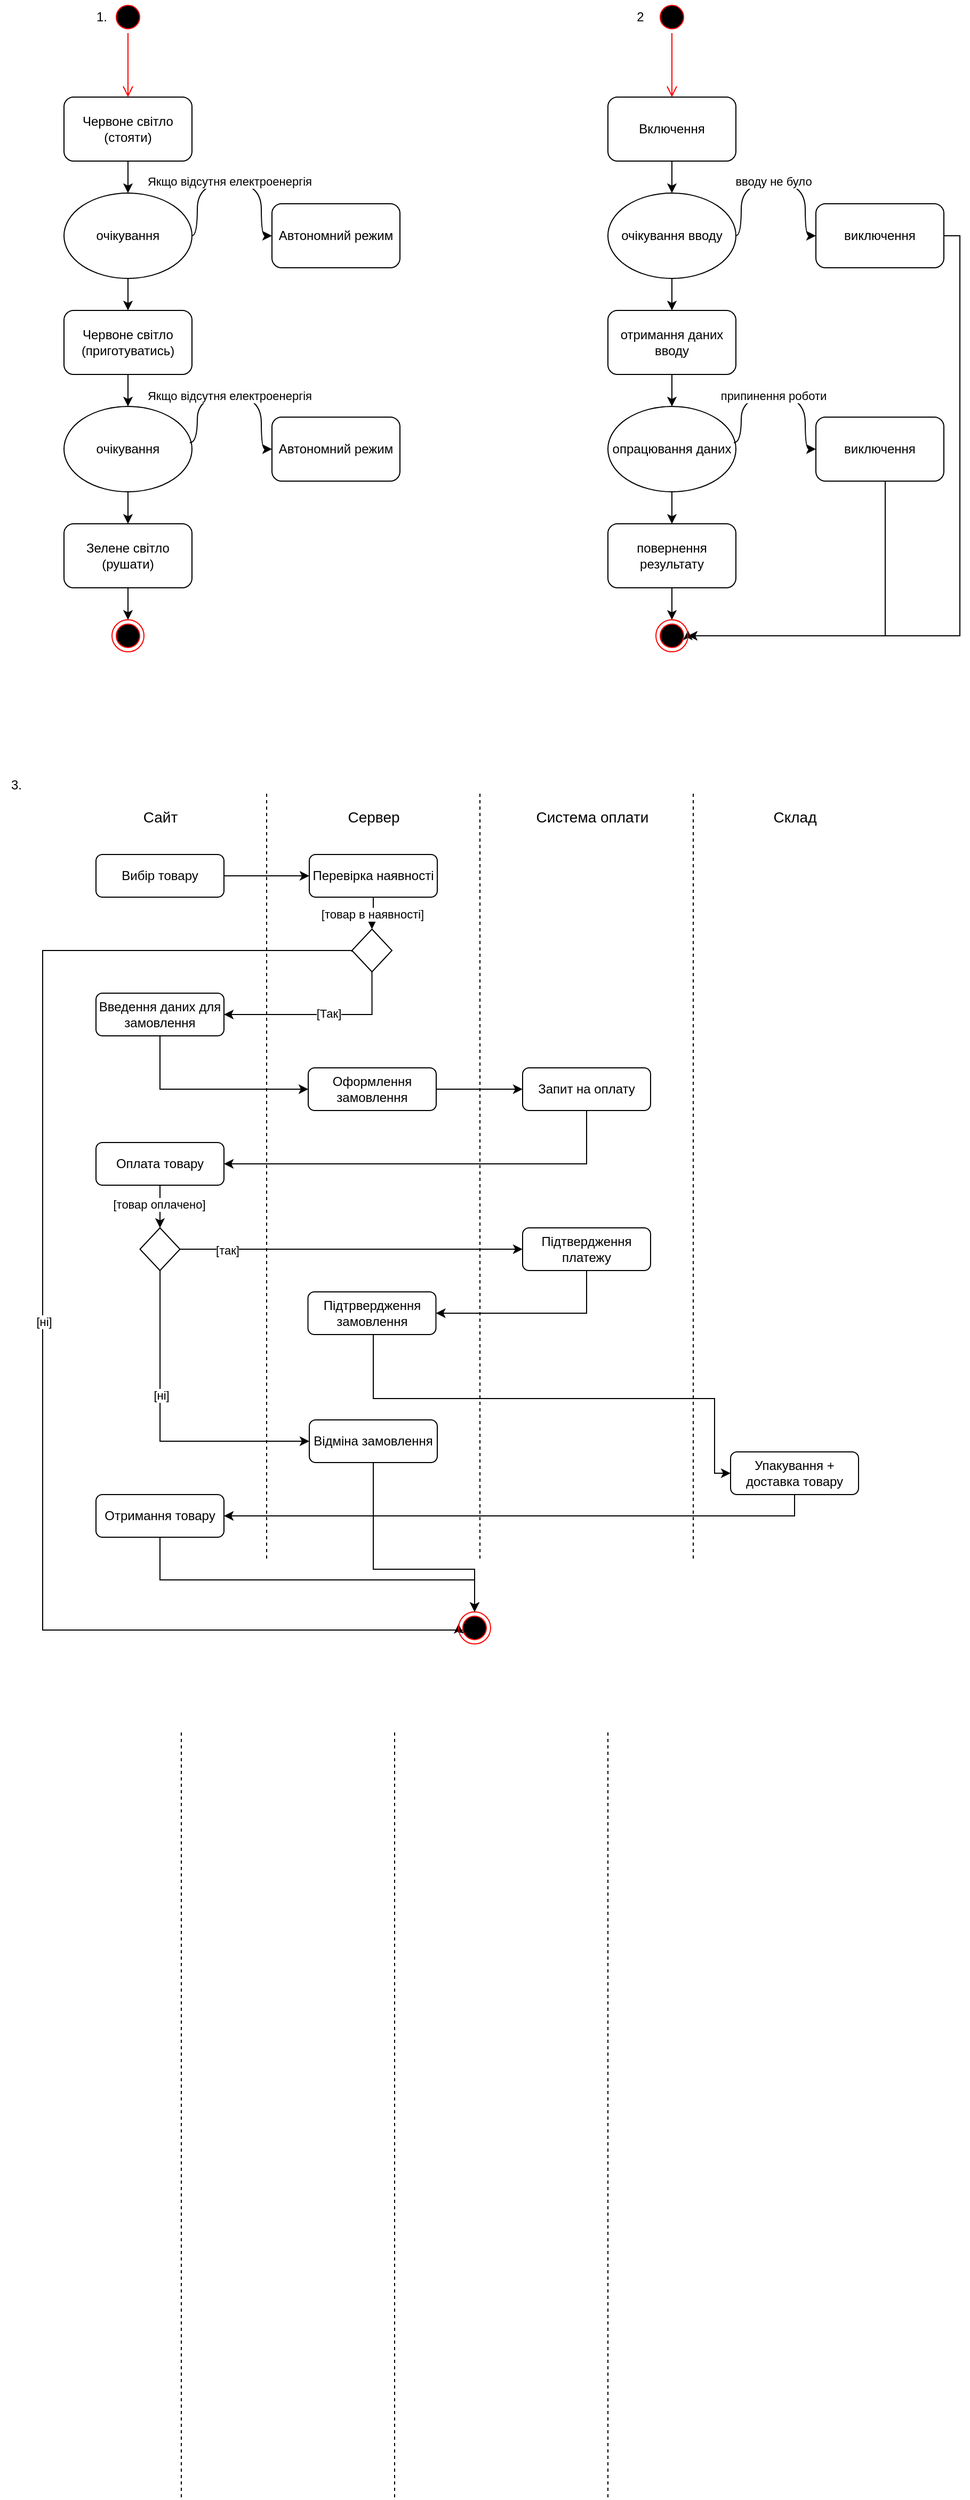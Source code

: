 <mxfile version="23.0.2" type="github">
  <diagram name="Page-1" id="Lz_YT9Ny3R0DxHCwnYko">
    <mxGraphModel dx="1434" dy="1880" grid="1" gridSize="10" guides="1" tooltips="1" connect="1" arrows="1" fold="1" page="1" pageScale="1" pageWidth="850" pageHeight="1100" math="0" shadow="0">
      <root>
        <mxCell id="0" />
        <mxCell id="1" parent="0" />
        <mxCell id="0Z1GudnxE-C9GBcNJ5cL-46" value="" style="group" vertex="1" connectable="0" parent="1">
          <mxGeometry x="90" y="-700" width="315" height="610" as="geometry" />
        </mxCell>
        <mxCell id="0Z1GudnxE-C9GBcNJ5cL-1" value="" style="ellipse;html=1;shape=startState;fillColor=#000000;strokeColor=#ff0000;" vertex="1" parent="0Z1GudnxE-C9GBcNJ5cL-46">
          <mxGeometry x="45" width="30" height="30" as="geometry" />
        </mxCell>
        <mxCell id="0Z1GudnxE-C9GBcNJ5cL-2" value="" style="edgeStyle=orthogonalEdgeStyle;html=1;verticalAlign=bottom;endArrow=open;endSize=8;strokeColor=#ff0000;rounded=0;" edge="1" source="0Z1GudnxE-C9GBcNJ5cL-1" parent="0Z1GudnxE-C9GBcNJ5cL-46">
          <mxGeometry relative="1" as="geometry">
            <mxPoint x="60" y="90" as="targetPoint" />
          </mxGeometry>
        </mxCell>
        <mxCell id="0Z1GudnxE-C9GBcNJ5cL-3" value="Червоне світло&lt;br&gt;(стояти)" style="rounded=1;whiteSpace=wrap;html=1;" vertex="1" parent="0Z1GudnxE-C9GBcNJ5cL-46">
          <mxGeometry y="90" width="120" height="60" as="geometry" />
        </mxCell>
        <mxCell id="0Z1GudnxE-C9GBcNJ5cL-4" value="очікування" style="ellipse;whiteSpace=wrap;html=1;" vertex="1" parent="0Z1GudnxE-C9GBcNJ5cL-46">
          <mxGeometry y="180" width="120" height="80" as="geometry" />
        </mxCell>
        <mxCell id="0Z1GudnxE-C9GBcNJ5cL-5" style="edgeStyle=orthogonalEdgeStyle;rounded=0;orthogonalLoop=1;jettySize=auto;html=1;" edge="1" parent="0Z1GudnxE-C9GBcNJ5cL-46" source="0Z1GudnxE-C9GBcNJ5cL-3" target="0Z1GudnxE-C9GBcNJ5cL-4">
          <mxGeometry relative="1" as="geometry" />
        </mxCell>
        <mxCell id="0Z1GudnxE-C9GBcNJ5cL-6" value="Автономний режим" style="rounded=1;whiteSpace=wrap;html=1;" vertex="1" parent="0Z1GudnxE-C9GBcNJ5cL-46">
          <mxGeometry x="195" y="190" width="120" height="60" as="geometry" />
        </mxCell>
        <mxCell id="0Z1GudnxE-C9GBcNJ5cL-14" style="edgeStyle=orthogonalEdgeStyle;rounded=0;orthogonalLoop=1;jettySize=auto;html=1;entryX=0;entryY=0.5;entryDx=0;entryDy=0;curved=1;exitX=1;exitY=0.5;exitDx=0;exitDy=0;" edge="1" parent="0Z1GudnxE-C9GBcNJ5cL-46" source="0Z1GudnxE-C9GBcNJ5cL-4" target="0Z1GudnxE-C9GBcNJ5cL-6">
          <mxGeometry relative="1" as="geometry">
            <Array as="points">
              <mxPoint x="125" y="220" />
              <mxPoint x="125" y="170" />
              <mxPoint x="185" y="170" />
              <mxPoint x="185" y="220" />
            </Array>
          </mxGeometry>
        </mxCell>
        <mxCell id="0Z1GudnxE-C9GBcNJ5cL-16" value="Якщо відсутня електроенергія" style="edgeLabel;html=1;align=center;verticalAlign=middle;resizable=0;points=[];" vertex="1" connectable="0" parent="0Z1GudnxE-C9GBcNJ5cL-14">
          <mxGeometry x="-0.029" y="1" relative="1" as="geometry">
            <mxPoint as="offset" />
          </mxGeometry>
        </mxCell>
        <mxCell id="0Z1GudnxE-C9GBcNJ5cL-8" value="Червоне світло&lt;br&gt;(приготуватись)" style="rounded=1;whiteSpace=wrap;html=1;" vertex="1" parent="0Z1GudnxE-C9GBcNJ5cL-46">
          <mxGeometry y="290" width="120" height="60" as="geometry" />
        </mxCell>
        <mxCell id="0Z1GudnxE-C9GBcNJ5cL-10" style="edgeStyle=orthogonalEdgeStyle;rounded=0;orthogonalLoop=1;jettySize=auto;html=1;" edge="1" parent="0Z1GudnxE-C9GBcNJ5cL-46" source="0Z1GudnxE-C9GBcNJ5cL-4" target="0Z1GudnxE-C9GBcNJ5cL-8">
          <mxGeometry relative="1" as="geometry" />
        </mxCell>
        <mxCell id="0Z1GudnxE-C9GBcNJ5cL-9" value="очікування" style="ellipse;whiteSpace=wrap;html=1;" vertex="1" parent="0Z1GudnxE-C9GBcNJ5cL-46">
          <mxGeometry y="380" width="120" height="80" as="geometry" />
        </mxCell>
        <mxCell id="0Z1GudnxE-C9GBcNJ5cL-7" style="edgeStyle=orthogonalEdgeStyle;rounded=0;orthogonalLoop=1;jettySize=auto;html=1;" edge="1" parent="0Z1GudnxE-C9GBcNJ5cL-46" source="0Z1GudnxE-C9GBcNJ5cL-8" target="0Z1GudnxE-C9GBcNJ5cL-9">
          <mxGeometry relative="1" as="geometry" />
        </mxCell>
        <mxCell id="0Z1GudnxE-C9GBcNJ5cL-11" value="Зелене світло&lt;br&gt;(рушати)" style="rounded=1;whiteSpace=wrap;html=1;" vertex="1" parent="0Z1GudnxE-C9GBcNJ5cL-46">
          <mxGeometry y="490" width="120" height="60" as="geometry" />
        </mxCell>
        <mxCell id="0Z1GudnxE-C9GBcNJ5cL-12" style="edgeStyle=orthogonalEdgeStyle;rounded=0;orthogonalLoop=1;jettySize=auto;html=1;" edge="1" parent="0Z1GudnxE-C9GBcNJ5cL-46" source="0Z1GudnxE-C9GBcNJ5cL-9" target="0Z1GudnxE-C9GBcNJ5cL-11">
          <mxGeometry relative="1" as="geometry" />
        </mxCell>
        <mxCell id="0Z1GudnxE-C9GBcNJ5cL-13" value="Автономний режим" style="rounded=1;whiteSpace=wrap;html=1;" vertex="1" parent="0Z1GudnxE-C9GBcNJ5cL-46">
          <mxGeometry x="195" y="390" width="120" height="60" as="geometry" />
        </mxCell>
        <mxCell id="0Z1GudnxE-C9GBcNJ5cL-15" style="edgeStyle=orthogonalEdgeStyle;rounded=0;orthogonalLoop=1;jettySize=auto;html=1;entryX=0;entryY=0.5;entryDx=0;entryDy=0;curved=1;exitX=0.983;exitY=0.425;exitDx=0;exitDy=0;exitPerimeter=0;" edge="1" parent="0Z1GudnxE-C9GBcNJ5cL-46" source="0Z1GudnxE-C9GBcNJ5cL-9" target="0Z1GudnxE-C9GBcNJ5cL-13">
          <mxGeometry relative="1" as="geometry">
            <Array as="points">
              <mxPoint x="125" y="414" />
              <mxPoint x="125" y="370" />
              <mxPoint x="185" y="370" />
            </Array>
          </mxGeometry>
        </mxCell>
        <mxCell id="0Z1GudnxE-C9GBcNJ5cL-17" value="Якщо відсутня електроенергія" style="edgeLabel;html=1;align=center;verticalAlign=middle;resizable=0;points=[];" vertex="1" connectable="0" parent="0Z1GudnxE-C9GBcNJ5cL-15">
          <mxGeometry x="-0.052" relative="1" as="geometry">
            <mxPoint as="offset" />
          </mxGeometry>
        </mxCell>
        <mxCell id="0Z1GudnxE-C9GBcNJ5cL-18" value="" style="ellipse;html=1;shape=endState;fillColor=#000000;strokeColor=#ff0000;" vertex="1" parent="0Z1GudnxE-C9GBcNJ5cL-46">
          <mxGeometry x="45" y="580" width="30" height="30" as="geometry" />
        </mxCell>
        <mxCell id="0Z1GudnxE-C9GBcNJ5cL-19" style="edgeStyle=orthogonalEdgeStyle;rounded=0;orthogonalLoop=1;jettySize=auto;html=1;" edge="1" parent="0Z1GudnxE-C9GBcNJ5cL-46" source="0Z1GudnxE-C9GBcNJ5cL-11" target="0Z1GudnxE-C9GBcNJ5cL-18">
          <mxGeometry relative="1" as="geometry" />
        </mxCell>
        <mxCell id="0Z1GudnxE-C9GBcNJ5cL-48" value="1." style="text;html=1;align=center;verticalAlign=middle;resizable=0;points=[];autosize=1;strokeColor=none;fillColor=none;" vertex="1" parent="0Z1GudnxE-C9GBcNJ5cL-46">
          <mxGeometry x="20" width="30" height="30" as="geometry" />
        </mxCell>
        <mxCell id="0Z1GudnxE-C9GBcNJ5cL-47" value="" style="group" vertex="1" connectable="0" parent="1">
          <mxGeometry x="600" y="-700" width="330" height="610" as="geometry" />
        </mxCell>
        <mxCell id="0Z1GudnxE-C9GBcNJ5cL-20" value="" style="ellipse;html=1;shape=startState;fillColor=#000000;strokeColor=#ff0000;" vertex="1" parent="0Z1GudnxE-C9GBcNJ5cL-47">
          <mxGeometry x="45" width="30" height="30" as="geometry" />
        </mxCell>
        <mxCell id="0Z1GudnxE-C9GBcNJ5cL-21" value="" style="edgeStyle=orthogonalEdgeStyle;html=1;verticalAlign=bottom;endArrow=open;endSize=8;strokeColor=#ff0000;rounded=0;" edge="1" parent="0Z1GudnxE-C9GBcNJ5cL-47" source="0Z1GudnxE-C9GBcNJ5cL-20">
          <mxGeometry relative="1" as="geometry">
            <mxPoint x="60" y="90" as="targetPoint" />
          </mxGeometry>
        </mxCell>
        <mxCell id="0Z1GudnxE-C9GBcNJ5cL-23" value="Включення" style="rounded=1;whiteSpace=wrap;html=1;" vertex="1" parent="0Z1GudnxE-C9GBcNJ5cL-47">
          <mxGeometry y="90" width="120" height="60" as="geometry" />
        </mxCell>
        <mxCell id="0Z1GudnxE-C9GBcNJ5cL-27" value="очікування вводу" style="ellipse;whiteSpace=wrap;html=1;" vertex="1" parent="0Z1GudnxE-C9GBcNJ5cL-47">
          <mxGeometry y="180" width="120" height="80" as="geometry" />
        </mxCell>
        <mxCell id="0Z1GudnxE-C9GBcNJ5cL-22" style="edgeStyle=orthogonalEdgeStyle;rounded=0;orthogonalLoop=1;jettySize=auto;html=1;" edge="1" parent="0Z1GudnxE-C9GBcNJ5cL-47" source="0Z1GudnxE-C9GBcNJ5cL-23" target="0Z1GudnxE-C9GBcNJ5cL-27">
          <mxGeometry relative="1" as="geometry" />
        </mxCell>
        <mxCell id="0Z1GudnxE-C9GBcNJ5cL-28" value="виключення" style="rounded=1;whiteSpace=wrap;html=1;" vertex="1" parent="0Z1GudnxE-C9GBcNJ5cL-47">
          <mxGeometry x="195" y="190" width="120" height="60" as="geometry" />
        </mxCell>
        <mxCell id="0Z1GudnxE-C9GBcNJ5cL-25" style="edgeStyle=orthogonalEdgeStyle;rounded=0;orthogonalLoop=1;jettySize=auto;html=1;entryX=0;entryY=0.5;entryDx=0;entryDy=0;curved=1;exitX=1;exitY=0.5;exitDx=0;exitDy=0;" edge="1" parent="0Z1GudnxE-C9GBcNJ5cL-47" source="0Z1GudnxE-C9GBcNJ5cL-27" target="0Z1GudnxE-C9GBcNJ5cL-28">
          <mxGeometry relative="1" as="geometry">
            <Array as="points">
              <mxPoint x="125" y="220" />
              <mxPoint x="125" y="170" />
              <mxPoint x="185" y="170" />
              <mxPoint x="185" y="220" />
            </Array>
          </mxGeometry>
        </mxCell>
        <mxCell id="0Z1GudnxE-C9GBcNJ5cL-26" value="вводу не було" style="edgeLabel;html=1;align=center;verticalAlign=middle;resizable=0;points=[];" vertex="1" connectable="0" parent="0Z1GudnxE-C9GBcNJ5cL-25">
          <mxGeometry x="-0.029" y="1" relative="1" as="geometry">
            <mxPoint as="offset" />
          </mxGeometry>
        </mxCell>
        <mxCell id="0Z1GudnxE-C9GBcNJ5cL-30" value="отримання даних вводу" style="rounded=1;whiteSpace=wrap;html=1;" vertex="1" parent="0Z1GudnxE-C9GBcNJ5cL-47">
          <mxGeometry y="290" width="120" height="60" as="geometry" />
        </mxCell>
        <mxCell id="0Z1GudnxE-C9GBcNJ5cL-24" style="edgeStyle=orthogonalEdgeStyle;rounded=0;orthogonalLoop=1;jettySize=auto;html=1;" edge="1" parent="0Z1GudnxE-C9GBcNJ5cL-47" source="0Z1GudnxE-C9GBcNJ5cL-27" target="0Z1GudnxE-C9GBcNJ5cL-30">
          <mxGeometry relative="1" as="geometry" />
        </mxCell>
        <mxCell id="0Z1GudnxE-C9GBcNJ5cL-34" value="опрацювання даних" style="ellipse;whiteSpace=wrap;html=1;" vertex="1" parent="0Z1GudnxE-C9GBcNJ5cL-47">
          <mxGeometry y="380" width="120" height="80" as="geometry" />
        </mxCell>
        <mxCell id="0Z1GudnxE-C9GBcNJ5cL-29" style="edgeStyle=orthogonalEdgeStyle;rounded=0;orthogonalLoop=1;jettySize=auto;html=1;" edge="1" parent="0Z1GudnxE-C9GBcNJ5cL-47" source="0Z1GudnxE-C9GBcNJ5cL-30" target="0Z1GudnxE-C9GBcNJ5cL-34">
          <mxGeometry relative="1" as="geometry" />
        </mxCell>
        <mxCell id="0Z1GudnxE-C9GBcNJ5cL-36" value="повернення результату" style="rounded=1;whiteSpace=wrap;html=1;" vertex="1" parent="0Z1GudnxE-C9GBcNJ5cL-47">
          <mxGeometry y="490" width="120" height="60" as="geometry" />
        </mxCell>
        <mxCell id="0Z1GudnxE-C9GBcNJ5cL-31" style="edgeStyle=orthogonalEdgeStyle;rounded=0;orthogonalLoop=1;jettySize=auto;html=1;" edge="1" parent="0Z1GudnxE-C9GBcNJ5cL-47" source="0Z1GudnxE-C9GBcNJ5cL-34" target="0Z1GudnxE-C9GBcNJ5cL-36">
          <mxGeometry relative="1" as="geometry" />
        </mxCell>
        <mxCell id="0Z1GudnxE-C9GBcNJ5cL-41" style="edgeStyle=orthogonalEdgeStyle;rounded=0;orthogonalLoop=1;jettySize=auto;html=1;entryX=0.833;entryY=0.5;entryDx=0;entryDy=0;entryPerimeter=0;" edge="1" parent="0Z1GudnxE-C9GBcNJ5cL-47">
          <mxGeometry relative="1" as="geometry">
            <mxPoint x="260.01" y="445" as="sourcePoint" />
            <mxPoint x="75.0" y="590" as="targetPoint" />
            <Array as="points">
              <mxPoint x="260.01" y="595" />
              <mxPoint x="75.01" y="595" />
            </Array>
          </mxGeometry>
        </mxCell>
        <mxCell id="0Z1GudnxE-C9GBcNJ5cL-37" value="виключення" style="rounded=1;whiteSpace=wrap;html=1;" vertex="1" parent="0Z1GudnxE-C9GBcNJ5cL-47">
          <mxGeometry x="195" y="390" width="120" height="60" as="geometry" />
        </mxCell>
        <mxCell id="0Z1GudnxE-C9GBcNJ5cL-32" style="edgeStyle=orthogonalEdgeStyle;rounded=0;orthogonalLoop=1;jettySize=auto;html=1;entryX=0;entryY=0.5;entryDx=0;entryDy=0;curved=1;exitX=0.983;exitY=0.425;exitDx=0;exitDy=0;exitPerimeter=0;" edge="1" parent="0Z1GudnxE-C9GBcNJ5cL-47" source="0Z1GudnxE-C9GBcNJ5cL-34" target="0Z1GudnxE-C9GBcNJ5cL-37">
          <mxGeometry relative="1" as="geometry">
            <Array as="points">
              <mxPoint x="125" y="414" />
              <mxPoint x="125" y="370" />
              <mxPoint x="185" y="370" />
            </Array>
          </mxGeometry>
        </mxCell>
        <mxCell id="0Z1GudnxE-C9GBcNJ5cL-33" value="припинення роботи" style="edgeLabel;html=1;align=center;verticalAlign=middle;resizable=0;points=[];" vertex="1" connectable="0" parent="0Z1GudnxE-C9GBcNJ5cL-32">
          <mxGeometry x="-0.052" relative="1" as="geometry">
            <mxPoint as="offset" />
          </mxGeometry>
        </mxCell>
        <mxCell id="0Z1GudnxE-C9GBcNJ5cL-38" value="" style="ellipse;html=1;shape=endState;fillColor=#000000;strokeColor=#ff0000;" vertex="1" parent="0Z1GudnxE-C9GBcNJ5cL-47">
          <mxGeometry x="45" y="580" width="30" height="30" as="geometry" />
        </mxCell>
        <mxCell id="0Z1GudnxE-C9GBcNJ5cL-42" style="edgeStyle=orthogonalEdgeStyle;rounded=0;orthogonalLoop=1;jettySize=auto;html=1;entryX=1;entryY=0.5;entryDx=0;entryDy=0;" edge="1" parent="0Z1GudnxE-C9GBcNJ5cL-47" source="0Z1GudnxE-C9GBcNJ5cL-28" target="0Z1GudnxE-C9GBcNJ5cL-38">
          <mxGeometry relative="1" as="geometry">
            <Array as="points">
              <mxPoint x="330" y="220" />
              <mxPoint x="330" y="595" />
            </Array>
          </mxGeometry>
        </mxCell>
        <mxCell id="0Z1GudnxE-C9GBcNJ5cL-35" style="edgeStyle=orthogonalEdgeStyle;rounded=0;orthogonalLoop=1;jettySize=auto;html=1;" edge="1" parent="0Z1GudnxE-C9GBcNJ5cL-47" source="0Z1GudnxE-C9GBcNJ5cL-36" target="0Z1GudnxE-C9GBcNJ5cL-38">
          <mxGeometry relative="1" as="geometry" />
        </mxCell>
        <mxCell id="0Z1GudnxE-C9GBcNJ5cL-49" value="2" style="text;html=1;align=center;verticalAlign=middle;resizable=0;points=[];autosize=1;strokeColor=none;fillColor=none;" vertex="1" parent="0Z1GudnxE-C9GBcNJ5cL-47">
          <mxGeometry x="15" width="30" height="30" as="geometry" />
        </mxCell>
        <mxCell id="0Z1GudnxE-C9GBcNJ5cL-99" value="" style="group" vertex="1" connectable="0" parent="1">
          <mxGeometry x="30" y="20" width="805" height="820" as="geometry" />
        </mxCell>
        <mxCell id="0Z1GudnxE-C9GBcNJ5cL-45" value="" style="endArrow=none;dashed=1;html=1;rounded=0;" edge="1" parent="0Z1GudnxE-C9GBcNJ5cL-99">
          <mxGeometry width="50" height="50" relative="1" as="geometry">
            <mxPoint x="250" y="740" as="sourcePoint" />
            <mxPoint x="250" y="20" as="targetPoint" />
          </mxGeometry>
        </mxCell>
        <mxCell id="0Z1GudnxE-C9GBcNJ5cL-50" value="Сайт" style="text;html=1;align=center;verticalAlign=middle;resizable=0;points=[];autosize=1;strokeColor=none;fillColor=none;fontSize=14;" vertex="1" parent="0Z1GudnxE-C9GBcNJ5cL-99">
          <mxGeometry x="120" y="30" width="60" height="30" as="geometry" />
        </mxCell>
        <mxCell id="0Z1GudnxE-C9GBcNJ5cL-51" value="" style="endArrow=none;dashed=1;html=1;rounded=0;" edge="1" parent="0Z1GudnxE-C9GBcNJ5cL-99">
          <mxGeometry width="50" height="50" relative="1" as="geometry">
            <mxPoint x="450" y="740" as="sourcePoint" />
            <mxPoint x="450" y="20" as="targetPoint" />
          </mxGeometry>
        </mxCell>
        <mxCell id="0Z1GudnxE-C9GBcNJ5cL-53" value="Вибір товару" style="rounded=1;whiteSpace=wrap;html=1;" vertex="1" parent="0Z1GudnxE-C9GBcNJ5cL-99">
          <mxGeometry x="90" y="80" width="120" height="40" as="geometry" />
        </mxCell>
        <mxCell id="0Z1GudnxE-C9GBcNJ5cL-54" value="" style="endArrow=none;dashed=1;html=1;rounded=0;" edge="1" parent="0Z1GudnxE-C9GBcNJ5cL-99">
          <mxGeometry width="50" height="50" relative="1" as="geometry">
            <mxPoint x="650" y="740" as="sourcePoint" />
            <mxPoint x="650" y="20" as="targetPoint" />
          </mxGeometry>
        </mxCell>
        <mxCell id="0Z1GudnxE-C9GBcNJ5cL-55" value="Система оплати" style="text;html=1;align=center;verticalAlign=middle;resizable=0;points=[];autosize=1;strokeColor=none;fillColor=none;fontSize=14;" vertex="1" parent="0Z1GudnxE-C9GBcNJ5cL-99">
          <mxGeometry x="490" y="30" width="130" height="30" as="geometry" />
        </mxCell>
        <mxCell id="0Z1GudnxE-C9GBcNJ5cL-57" value="Склад" style="text;html=1;align=center;verticalAlign=middle;resizable=0;points=[];autosize=1;strokeColor=none;fillColor=none;fontSize=14;" vertex="1" parent="0Z1GudnxE-C9GBcNJ5cL-99">
          <mxGeometry x="715" y="30" width="60" height="30" as="geometry" />
        </mxCell>
        <mxCell id="0Z1GudnxE-C9GBcNJ5cL-58" value="Перевірка наявності" style="rounded=1;whiteSpace=wrap;html=1;" vertex="1" parent="0Z1GudnxE-C9GBcNJ5cL-99">
          <mxGeometry x="290" y="80" width="120" height="40" as="geometry" />
        </mxCell>
        <mxCell id="0Z1GudnxE-C9GBcNJ5cL-64" style="edgeStyle=orthogonalEdgeStyle;rounded=0;orthogonalLoop=1;jettySize=auto;html=1;" edge="1" parent="0Z1GudnxE-C9GBcNJ5cL-99" source="0Z1GudnxE-C9GBcNJ5cL-53" target="0Z1GudnxE-C9GBcNJ5cL-58">
          <mxGeometry relative="1" as="geometry" />
        </mxCell>
        <mxCell id="0Z1GudnxE-C9GBcNJ5cL-60" value="Сервер" style="text;html=1;align=center;verticalAlign=middle;resizable=0;points=[];autosize=1;strokeColor=none;fillColor=none;fontSize=14;" vertex="1" parent="0Z1GudnxE-C9GBcNJ5cL-99">
          <mxGeometry x="315" y="30" width="70" height="30" as="geometry" />
        </mxCell>
        <mxCell id="0Z1GudnxE-C9GBcNJ5cL-68" style="edgeStyle=orthogonalEdgeStyle;rounded=0;orthogonalLoop=1;jettySize=auto;html=1;entryX=0;entryY=0.5;entryDx=0;entryDy=0;" edge="1" parent="0Z1GudnxE-C9GBcNJ5cL-99">
          <mxGeometry relative="1" as="geometry">
            <mxPoint x="329.95" y="171.25" as="sourcePoint" />
            <mxPoint x="429.95" y="801.25" as="targetPoint" />
            <Array as="points">
              <mxPoint x="330" y="170" />
              <mxPoint x="40" y="170" />
              <mxPoint x="40" y="807" />
              <mxPoint x="440" y="807" />
              <mxPoint x="440" y="809" />
              <mxPoint x="430" y="809" />
            </Array>
          </mxGeometry>
        </mxCell>
        <mxCell id="0Z1GudnxE-C9GBcNJ5cL-69" value="[ні]" style="edgeLabel;html=1;align=center;verticalAlign=middle;resizable=0;points=[];" vertex="1" connectable="0" parent="0Z1GudnxE-C9GBcNJ5cL-68">
          <mxGeometry x="-0.051" y="1" relative="1" as="geometry">
            <mxPoint as="offset" />
          </mxGeometry>
        </mxCell>
        <mxCell id="0Z1GudnxE-C9GBcNJ5cL-61" value="" style="rhombus;whiteSpace=wrap;html=1;" vertex="1" parent="0Z1GudnxE-C9GBcNJ5cL-99">
          <mxGeometry x="330" y="150" width="37.5" height="40" as="geometry" />
        </mxCell>
        <mxCell id="0Z1GudnxE-C9GBcNJ5cL-62" style="edgeStyle=orthogonalEdgeStyle;rounded=0;orthogonalLoop=1;jettySize=auto;html=1;" edge="1" parent="0Z1GudnxE-C9GBcNJ5cL-99" source="0Z1GudnxE-C9GBcNJ5cL-58" target="0Z1GudnxE-C9GBcNJ5cL-61">
          <mxGeometry relative="1" as="geometry" />
        </mxCell>
        <mxCell id="0Z1GudnxE-C9GBcNJ5cL-63" value="[товар в наявності]" style="edgeLabel;html=1;align=center;verticalAlign=middle;resizable=0;points=[];" vertex="1" connectable="0" parent="0Z1GudnxE-C9GBcNJ5cL-62">
          <mxGeometry y="-1" relative="1" as="geometry">
            <mxPoint as="offset" />
          </mxGeometry>
        </mxCell>
        <mxCell id="0Z1GudnxE-C9GBcNJ5cL-65" value="Введення даних для замовлення" style="rounded=1;whiteSpace=wrap;html=1;" vertex="1" parent="0Z1GudnxE-C9GBcNJ5cL-99">
          <mxGeometry x="90" y="210" width="120" height="40" as="geometry" />
        </mxCell>
        <mxCell id="0Z1GudnxE-C9GBcNJ5cL-67" style="edgeStyle=orthogonalEdgeStyle;rounded=0;orthogonalLoop=1;jettySize=auto;html=1;entryX=1;entryY=0.5;entryDx=0;entryDy=0;exitX=0.5;exitY=1;exitDx=0;exitDy=0;" edge="1" parent="0Z1GudnxE-C9GBcNJ5cL-99" source="0Z1GudnxE-C9GBcNJ5cL-61" target="0Z1GudnxE-C9GBcNJ5cL-65">
          <mxGeometry relative="1" as="geometry" />
        </mxCell>
        <mxCell id="0Z1GudnxE-C9GBcNJ5cL-70" value="[Так]" style="edgeLabel;html=1;align=center;verticalAlign=middle;resizable=0;points=[];" vertex="1" connectable="0" parent="0Z1GudnxE-C9GBcNJ5cL-67">
          <mxGeometry x="-0.096" y="-1" relative="1" as="geometry">
            <mxPoint as="offset" />
          </mxGeometry>
        </mxCell>
        <mxCell id="0Z1GudnxE-C9GBcNJ5cL-66" value="" style="ellipse;html=1;shape=endState;fillColor=#000000;strokeColor=#ff0000;" vertex="1" parent="0Z1GudnxE-C9GBcNJ5cL-99">
          <mxGeometry x="430" y="790" width="30" height="30" as="geometry" />
        </mxCell>
        <mxCell id="0Z1GudnxE-C9GBcNJ5cL-71" value="Оформлення замовлення" style="rounded=1;whiteSpace=wrap;html=1;" vertex="1" parent="0Z1GudnxE-C9GBcNJ5cL-99">
          <mxGeometry x="289" y="280" width="120" height="40" as="geometry" />
        </mxCell>
        <mxCell id="0Z1GudnxE-C9GBcNJ5cL-72" style="edgeStyle=orthogonalEdgeStyle;rounded=0;orthogonalLoop=1;jettySize=auto;html=1;entryX=0;entryY=0.5;entryDx=0;entryDy=0;" edge="1" parent="0Z1GudnxE-C9GBcNJ5cL-99" source="0Z1GudnxE-C9GBcNJ5cL-65" target="0Z1GudnxE-C9GBcNJ5cL-71">
          <mxGeometry relative="1" as="geometry">
            <Array as="points">
              <mxPoint x="150" y="300" />
            </Array>
          </mxGeometry>
        </mxCell>
        <mxCell id="0Z1GudnxE-C9GBcNJ5cL-73" value="Запит на оплату" style="rounded=1;whiteSpace=wrap;html=1;" vertex="1" parent="0Z1GudnxE-C9GBcNJ5cL-99">
          <mxGeometry x="490" y="280" width="120" height="40" as="geometry" />
        </mxCell>
        <mxCell id="0Z1GudnxE-C9GBcNJ5cL-75" style="edgeStyle=orthogonalEdgeStyle;rounded=0;orthogonalLoop=1;jettySize=auto;html=1;" edge="1" parent="0Z1GudnxE-C9GBcNJ5cL-99" source="0Z1GudnxE-C9GBcNJ5cL-71" target="0Z1GudnxE-C9GBcNJ5cL-73">
          <mxGeometry relative="1" as="geometry" />
        </mxCell>
        <mxCell id="0Z1GudnxE-C9GBcNJ5cL-74" value="Оплата товару" style="rounded=1;whiteSpace=wrap;html=1;" vertex="1" parent="0Z1GudnxE-C9GBcNJ5cL-99">
          <mxGeometry x="90" y="350" width="120" height="40" as="geometry" />
        </mxCell>
        <mxCell id="0Z1GudnxE-C9GBcNJ5cL-76" style="edgeStyle=orthogonalEdgeStyle;rounded=0;orthogonalLoop=1;jettySize=auto;html=1;entryX=1;entryY=0.5;entryDx=0;entryDy=0;" edge="1" parent="0Z1GudnxE-C9GBcNJ5cL-99" source="0Z1GudnxE-C9GBcNJ5cL-73" target="0Z1GudnxE-C9GBcNJ5cL-74">
          <mxGeometry relative="1" as="geometry">
            <Array as="points">
              <mxPoint x="550" y="370" />
            </Array>
          </mxGeometry>
        </mxCell>
        <mxCell id="0Z1GudnxE-C9GBcNJ5cL-78" value="" style="rhombus;whiteSpace=wrap;html=1;" vertex="1" parent="0Z1GudnxE-C9GBcNJ5cL-99">
          <mxGeometry x="131.25" y="430" width="37.5" height="40" as="geometry" />
        </mxCell>
        <mxCell id="0Z1GudnxE-C9GBcNJ5cL-79" style="edgeStyle=orthogonalEdgeStyle;rounded=0;orthogonalLoop=1;jettySize=auto;html=1;entryX=0.5;entryY=0;entryDx=0;entryDy=0;" edge="1" parent="0Z1GudnxE-C9GBcNJ5cL-99" source="0Z1GudnxE-C9GBcNJ5cL-74" target="0Z1GudnxE-C9GBcNJ5cL-78">
          <mxGeometry relative="1" as="geometry" />
        </mxCell>
        <mxCell id="0Z1GudnxE-C9GBcNJ5cL-80" value="[товар оплачено]" style="edgeLabel;html=1;align=center;verticalAlign=middle;resizable=0;points=[];" vertex="1" connectable="0" parent="0Z1GudnxE-C9GBcNJ5cL-79">
          <mxGeometry x="-0.1" y="-1" relative="1" as="geometry">
            <mxPoint as="offset" />
          </mxGeometry>
        </mxCell>
        <mxCell id="0Z1GudnxE-C9GBcNJ5cL-81" value="Підтвердження платежу" style="rounded=1;whiteSpace=wrap;html=1;" vertex="1" parent="0Z1GudnxE-C9GBcNJ5cL-99">
          <mxGeometry x="490" y="430" width="120" height="40" as="geometry" />
        </mxCell>
        <mxCell id="0Z1GudnxE-C9GBcNJ5cL-82" style="edgeStyle=orthogonalEdgeStyle;rounded=0;orthogonalLoop=1;jettySize=auto;html=1;entryX=0;entryY=0.5;entryDx=0;entryDy=0;" edge="1" parent="0Z1GudnxE-C9GBcNJ5cL-99" source="0Z1GudnxE-C9GBcNJ5cL-78" target="0Z1GudnxE-C9GBcNJ5cL-81">
          <mxGeometry relative="1" as="geometry" />
        </mxCell>
        <mxCell id="0Z1GudnxE-C9GBcNJ5cL-84" value="[так]" style="edgeLabel;html=1;align=center;verticalAlign=middle;resizable=0;points=[];" vertex="1" connectable="0" parent="0Z1GudnxE-C9GBcNJ5cL-82">
          <mxGeometry x="-0.725" y="-1" relative="1" as="geometry">
            <mxPoint as="offset" />
          </mxGeometry>
        </mxCell>
        <mxCell id="0Z1GudnxE-C9GBcNJ5cL-85" value="Підтрвердження замовлення" style="rounded=1;whiteSpace=wrap;html=1;" vertex="1" parent="0Z1GudnxE-C9GBcNJ5cL-99">
          <mxGeometry x="288.75" y="490" width="120" height="40" as="geometry" />
        </mxCell>
        <mxCell id="0Z1GudnxE-C9GBcNJ5cL-86" style="edgeStyle=orthogonalEdgeStyle;rounded=0;orthogonalLoop=1;jettySize=auto;html=1;entryX=1;entryY=0.5;entryDx=0;entryDy=0;" edge="1" parent="0Z1GudnxE-C9GBcNJ5cL-99" source="0Z1GudnxE-C9GBcNJ5cL-81" target="0Z1GudnxE-C9GBcNJ5cL-85">
          <mxGeometry relative="1" as="geometry">
            <Array as="points">
              <mxPoint x="550" y="510" />
            </Array>
          </mxGeometry>
        </mxCell>
        <mxCell id="0Z1GudnxE-C9GBcNJ5cL-87" value="Упакування + доставка товару" style="rounded=1;whiteSpace=wrap;html=1;" vertex="1" parent="0Z1GudnxE-C9GBcNJ5cL-99">
          <mxGeometry x="685" y="640" width="120" height="40" as="geometry" />
        </mxCell>
        <mxCell id="0Z1GudnxE-C9GBcNJ5cL-93" style="edgeStyle=orthogonalEdgeStyle;rounded=0;orthogonalLoop=1;jettySize=auto;html=1;entryX=0;entryY=0.5;entryDx=0;entryDy=0;" edge="1" parent="0Z1GudnxE-C9GBcNJ5cL-99" source="0Z1GudnxE-C9GBcNJ5cL-85" target="0Z1GudnxE-C9GBcNJ5cL-87">
          <mxGeometry relative="1" as="geometry">
            <Array as="points">
              <mxPoint x="350" y="590" />
              <mxPoint x="670" y="590" />
              <mxPoint x="670" y="660" />
            </Array>
          </mxGeometry>
        </mxCell>
        <mxCell id="0Z1GudnxE-C9GBcNJ5cL-94" style="edgeStyle=orthogonalEdgeStyle;rounded=0;orthogonalLoop=1;jettySize=auto;html=1;entryX=0.5;entryY=0;entryDx=0;entryDy=0;" edge="1" parent="0Z1GudnxE-C9GBcNJ5cL-99" source="0Z1GudnxE-C9GBcNJ5cL-89" target="0Z1GudnxE-C9GBcNJ5cL-66">
          <mxGeometry relative="1" as="geometry">
            <Array as="points">
              <mxPoint x="350" y="750" />
              <mxPoint x="445" y="750" />
            </Array>
          </mxGeometry>
        </mxCell>
        <mxCell id="0Z1GudnxE-C9GBcNJ5cL-89" value="Відміна замовлення" style="rounded=1;whiteSpace=wrap;html=1;" vertex="1" parent="0Z1GudnxE-C9GBcNJ5cL-99">
          <mxGeometry x="290" y="610" width="120" height="40" as="geometry" />
        </mxCell>
        <mxCell id="0Z1GudnxE-C9GBcNJ5cL-90" style="edgeStyle=orthogonalEdgeStyle;rounded=0;orthogonalLoop=1;jettySize=auto;html=1;entryX=0;entryY=0.5;entryDx=0;entryDy=0;" edge="1" parent="0Z1GudnxE-C9GBcNJ5cL-99" source="0Z1GudnxE-C9GBcNJ5cL-78" target="0Z1GudnxE-C9GBcNJ5cL-89">
          <mxGeometry relative="1" as="geometry">
            <Array as="points">
              <mxPoint x="150" y="630" />
            </Array>
          </mxGeometry>
        </mxCell>
        <mxCell id="0Z1GudnxE-C9GBcNJ5cL-91" value="[ні]" style="edgeLabel;html=1;align=center;verticalAlign=middle;resizable=0;points=[];" vertex="1" connectable="0" parent="0Z1GudnxE-C9GBcNJ5cL-90">
          <mxGeometry x="-0.224" y="1" relative="1" as="geometry">
            <mxPoint as="offset" />
          </mxGeometry>
        </mxCell>
        <mxCell id="0Z1GudnxE-C9GBcNJ5cL-97" style="edgeStyle=orthogonalEdgeStyle;rounded=0;orthogonalLoop=1;jettySize=auto;html=1;entryX=0.5;entryY=0;entryDx=0;entryDy=0;" edge="1" parent="0Z1GudnxE-C9GBcNJ5cL-99" source="0Z1GudnxE-C9GBcNJ5cL-95" target="0Z1GudnxE-C9GBcNJ5cL-66">
          <mxGeometry relative="1" as="geometry">
            <Array as="points">
              <mxPoint x="150" y="760" />
              <mxPoint x="445" y="760" />
            </Array>
          </mxGeometry>
        </mxCell>
        <mxCell id="0Z1GudnxE-C9GBcNJ5cL-95" value="Отримання товару" style="rounded=1;whiteSpace=wrap;html=1;" vertex="1" parent="0Z1GudnxE-C9GBcNJ5cL-99">
          <mxGeometry x="90" y="680" width="120" height="40" as="geometry" />
        </mxCell>
        <mxCell id="0Z1GudnxE-C9GBcNJ5cL-96" style="edgeStyle=orthogonalEdgeStyle;rounded=0;orthogonalLoop=1;jettySize=auto;html=1;entryX=1;entryY=0.5;entryDx=0;entryDy=0;" edge="1" parent="0Z1GudnxE-C9GBcNJ5cL-99" source="0Z1GudnxE-C9GBcNJ5cL-87" target="0Z1GudnxE-C9GBcNJ5cL-95">
          <mxGeometry relative="1" as="geometry">
            <Array as="points">
              <mxPoint x="745" y="700" />
            </Array>
          </mxGeometry>
        </mxCell>
        <mxCell id="0Z1GudnxE-C9GBcNJ5cL-98" value="3." style="text;html=1;align=center;verticalAlign=middle;resizable=0;points=[];autosize=1;strokeColor=none;fillColor=none;" vertex="1" parent="0Z1GudnxE-C9GBcNJ5cL-99">
          <mxGeometry width="30" height="30" as="geometry" />
        </mxCell>
        <mxCell id="0Z1GudnxE-C9GBcNJ5cL-100" value="" style="endArrow=none;dashed=1;html=1;rounded=0;" edge="1" parent="1">
          <mxGeometry width="50" height="50" relative="1" as="geometry">
            <mxPoint x="600" y="1640" as="sourcePoint" />
            <mxPoint x="600" y="920" as="targetPoint" />
          </mxGeometry>
        </mxCell>
        <mxCell id="0Z1GudnxE-C9GBcNJ5cL-101" value="" style="endArrow=none;dashed=1;html=1;rounded=0;" edge="1" parent="1">
          <mxGeometry width="50" height="50" relative="1" as="geometry">
            <mxPoint x="400" y="1640" as="sourcePoint" />
            <mxPoint x="400" y="920" as="targetPoint" />
          </mxGeometry>
        </mxCell>
        <mxCell id="0Z1GudnxE-C9GBcNJ5cL-102" value="" style="endArrow=none;dashed=1;html=1;rounded=0;" edge="1" parent="1">
          <mxGeometry width="50" height="50" relative="1" as="geometry">
            <mxPoint x="200" y="1640" as="sourcePoint" />
            <mxPoint x="200" y="920" as="targetPoint" />
          </mxGeometry>
        </mxCell>
      </root>
    </mxGraphModel>
  </diagram>
</mxfile>
